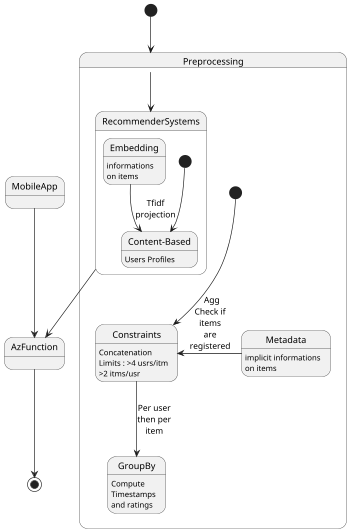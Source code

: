 @startuml
'https://plantuml.com/state-diagram

scale 350 width
[*] --> Preprocessing

state Preprocessing {
[*] --> cst: Agg
    state "Metadata" as meta
    meta: implicit informations\non items
    state "Constraints" as cst
    cst: Concatenation\nLimits : >4 usrs/itm\n>2 itms/usr
    state "GroupBy" as grp: Compute\nTimestamps\nand ratings
  cst <-- meta: Check if\nitems\nare\nregistered
  cst --> grp: Per user\nthen per\nitem
    Preprocessing --> RecommenderSystems
}

state RecommenderSystems {
    state "Content-Based" as cb
    cb: Users Profiles
    state "Embedding" as tfidf
    tfidf: informations\non items
    tfidf --> cb: Tfidf\nprojection
    [*] --> cb
    }


RecommenderSystems --> AzFunction
MobileApp --> AzFunction
AzFunction --> [*]

@enduml